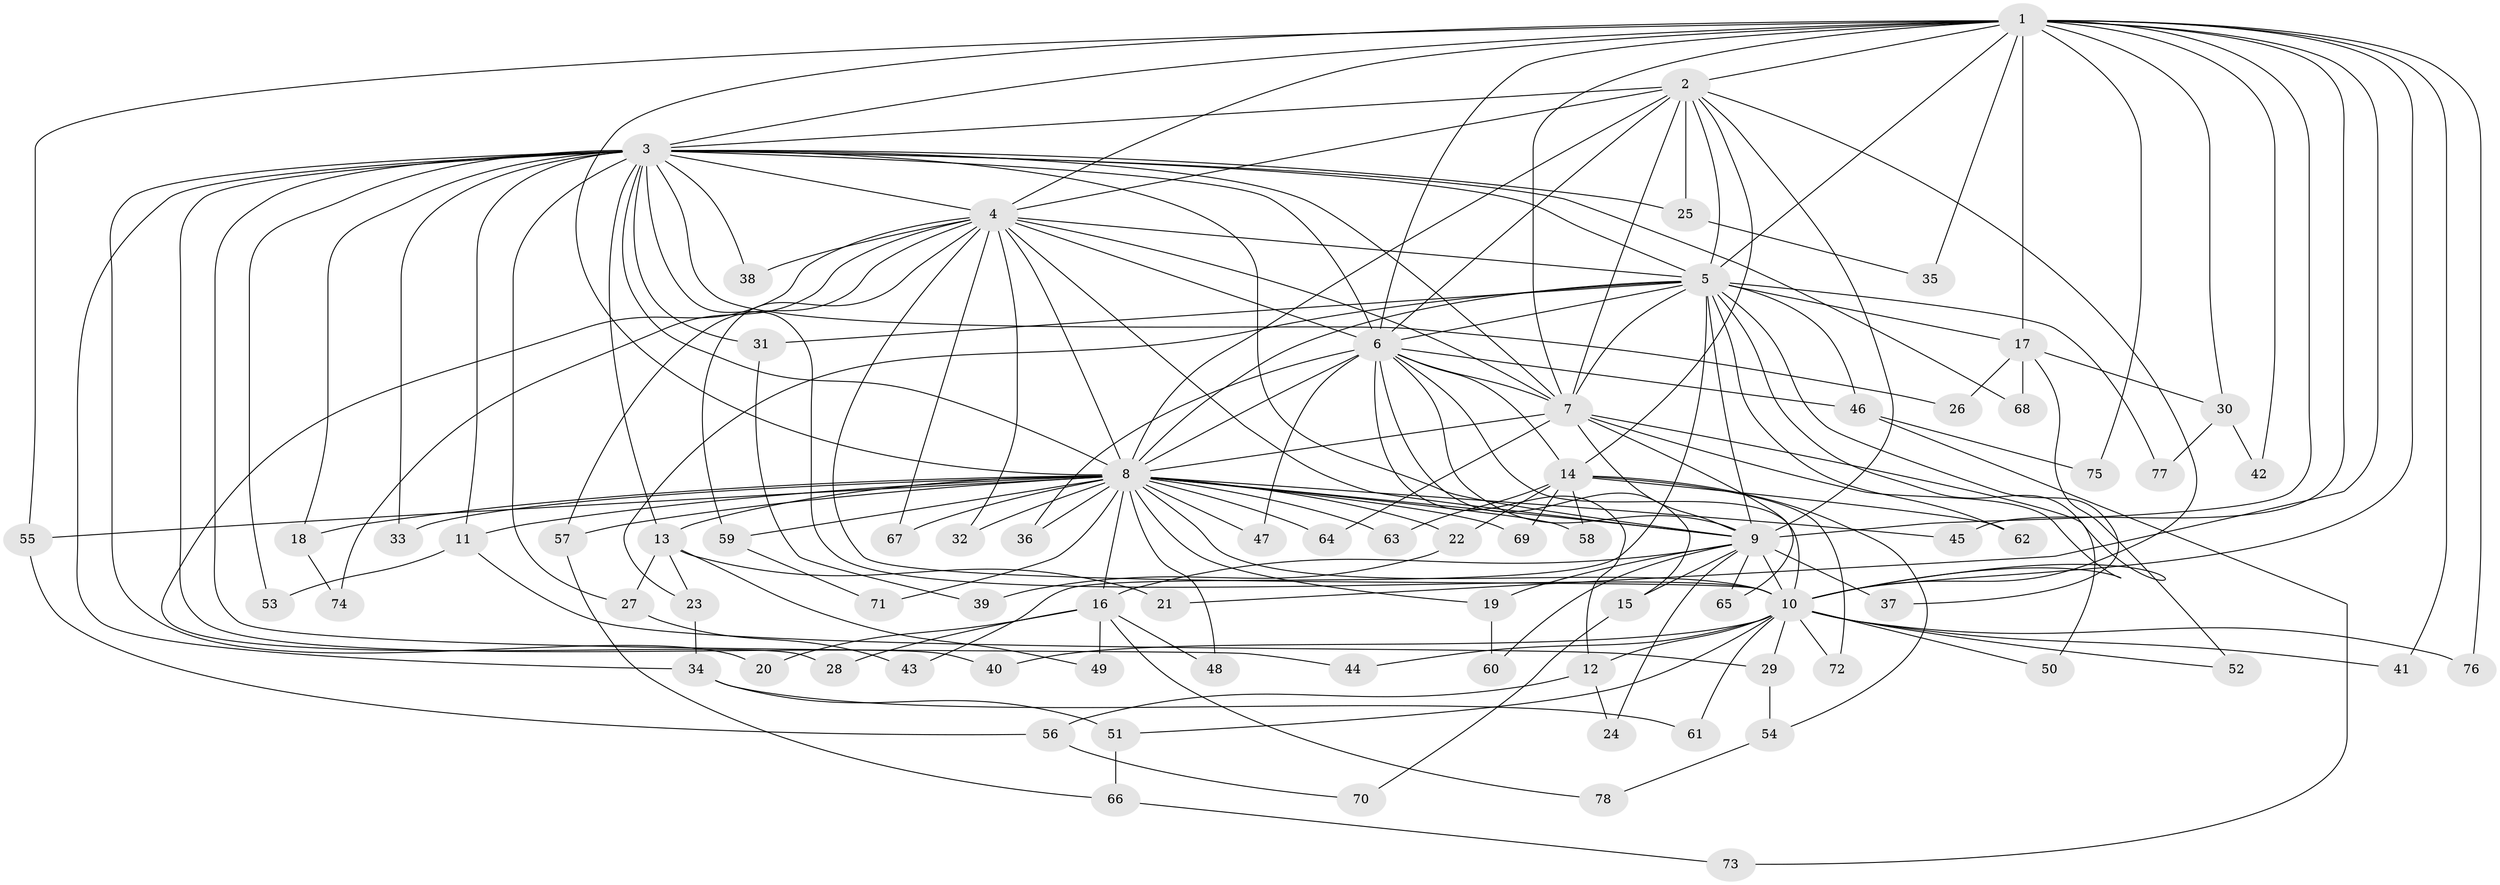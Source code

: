 // Generated by graph-tools (version 1.1) at 2025/45/03/09/25 04:45:11]
// undirected, 78 vertices, 181 edges
graph export_dot {
graph [start="1"]
  node [color=gray90,style=filled];
  1;
  2;
  3;
  4;
  5;
  6;
  7;
  8;
  9;
  10;
  11;
  12;
  13;
  14;
  15;
  16;
  17;
  18;
  19;
  20;
  21;
  22;
  23;
  24;
  25;
  26;
  27;
  28;
  29;
  30;
  31;
  32;
  33;
  34;
  35;
  36;
  37;
  38;
  39;
  40;
  41;
  42;
  43;
  44;
  45;
  46;
  47;
  48;
  49;
  50;
  51;
  52;
  53;
  54;
  55;
  56;
  57;
  58;
  59;
  60;
  61;
  62;
  63;
  64;
  65;
  66;
  67;
  68;
  69;
  70;
  71;
  72;
  73;
  74;
  75;
  76;
  77;
  78;
  1 -- 2;
  1 -- 3;
  1 -- 4;
  1 -- 5;
  1 -- 6;
  1 -- 7;
  1 -- 8;
  1 -- 9;
  1 -- 10;
  1 -- 17;
  1 -- 21;
  1 -- 30;
  1 -- 35;
  1 -- 41;
  1 -- 42;
  1 -- 45;
  1 -- 55;
  1 -- 75;
  1 -- 76;
  2 -- 3;
  2 -- 4;
  2 -- 5;
  2 -- 6;
  2 -- 7;
  2 -- 8;
  2 -- 9;
  2 -- 10;
  2 -- 14;
  2 -- 25;
  3 -- 4;
  3 -- 5;
  3 -- 6;
  3 -- 7;
  3 -- 8;
  3 -- 9;
  3 -- 10;
  3 -- 11;
  3 -- 13;
  3 -- 18;
  3 -- 20;
  3 -- 25;
  3 -- 26;
  3 -- 27;
  3 -- 31;
  3 -- 33;
  3 -- 34;
  3 -- 38;
  3 -- 40;
  3 -- 44;
  3 -- 53;
  3 -- 68;
  4 -- 5;
  4 -- 6;
  4 -- 7;
  4 -- 8;
  4 -- 9;
  4 -- 10;
  4 -- 28;
  4 -- 32;
  4 -- 38;
  4 -- 57;
  4 -- 59;
  4 -- 67;
  4 -- 74;
  5 -- 6;
  5 -- 7;
  5 -- 8;
  5 -- 9;
  5 -- 10;
  5 -- 17;
  5 -- 23;
  5 -- 31;
  5 -- 37;
  5 -- 43;
  5 -- 46;
  5 -- 62;
  5 -- 77;
  6 -- 7;
  6 -- 8;
  6 -- 9;
  6 -- 10;
  6 -- 12;
  6 -- 14;
  6 -- 15;
  6 -- 36;
  6 -- 46;
  6 -- 47;
  7 -- 8;
  7 -- 9;
  7 -- 10;
  7 -- 50;
  7 -- 64;
  7 -- 65;
  8 -- 9;
  8 -- 10;
  8 -- 11;
  8 -- 13;
  8 -- 16;
  8 -- 18;
  8 -- 19;
  8 -- 22;
  8 -- 32;
  8 -- 33;
  8 -- 36;
  8 -- 45;
  8 -- 47;
  8 -- 48;
  8 -- 55;
  8 -- 57;
  8 -- 58;
  8 -- 59;
  8 -- 63;
  8 -- 64;
  8 -- 67;
  8 -- 69;
  8 -- 71;
  9 -- 10;
  9 -- 15;
  9 -- 16;
  9 -- 19;
  9 -- 24;
  9 -- 37;
  9 -- 60;
  9 -- 65;
  10 -- 12;
  10 -- 29;
  10 -- 40;
  10 -- 41;
  10 -- 44;
  10 -- 50;
  10 -- 51;
  10 -- 52;
  10 -- 61;
  10 -- 72;
  10 -- 76;
  11 -- 29;
  11 -- 53;
  12 -- 24;
  12 -- 56;
  13 -- 21;
  13 -- 23;
  13 -- 27;
  13 -- 49;
  14 -- 22;
  14 -- 54;
  14 -- 58;
  14 -- 62;
  14 -- 63;
  14 -- 69;
  14 -- 72;
  15 -- 70;
  16 -- 20;
  16 -- 28;
  16 -- 48;
  16 -- 49;
  16 -- 78;
  17 -- 26;
  17 -- 30;
  17 -- 52;
  17 -- 68;
  18 -- 74;
  19 -- 60;
  22 -- 39;
  23 -- 34;
  25 -- 35;
  27 -- 43;
  29 -- 54;
  30 -- 42;
  30 -- 77;
  31 -- 39;
  34 -- 51;
  34 -- 61;
  46 -- 73;
  46 -- 75;
  51 -- 66;
  54 -- 78;
  55 -- 56;
  56 -- 70;
  57 -- 66;
  59 -- 71;
  66 -- 73;
}
